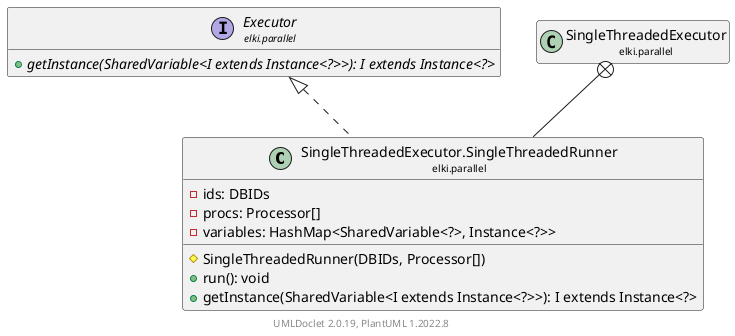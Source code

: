 @startuml
    remove .*\.(Instance|Par|Parameterizer|Factory)$
    set namespaceSeparator none
    hide empty fields
    hide empty methods

    class "<size:14>SingleThreadedExecutor.SingleThreadedRunner\n<size:10>elki.parallel" as elki.parallel.SingleThreadedExecutor.SingleThreadedRunner [[SingleThreadedExecutor.SingleThreadedRunner.html]] {
        -ids: DBIDs
        -procs: Processor[]
        -variables: HashMap<SharedVariable<?>, Instance<?>>
        #SingleThreadedRunner(DBIDs, Processor[])
        +run(): void
        +getInstance(SharedVariable<I extends Instance<?>>): I extends Instance<?>
    }

    interface "<size:14>Executor\n<size:10>elki.parallel" as elki.parallel.Executor [[Executor.html]] {
        {abstract} +getInstance(SharedVariable<I extends Instance<?>>): I extends Instance<?>
    }
    class "<size:14>SingleThreadedExecutor\n<size:10>elki.parallel" as elki.parallel.SingleThreadedExecutor [[SingleThreadedExecutor.html]]

    elki.parallel.Executor <|.. elki.parallel.SingleThreadedExecutor.SingleThreadedRunner
    elki.parallel.SingleThreadedExecutor +-- elki.parallel.SingleThreadedExecutor.SingleThreadedRunner

    center footer UMLDoclet 2.0.19, PlantUML 1.2022.8
@enduml
